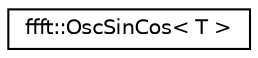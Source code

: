 digraph "Graphical Class Hierarchy"
{
  edge [fontname="Helvetica",fontsize="10",labelfontname="Helvetica",labelfontsize="10"];
  node [fontname="Helvetica",fontsize="10",shape=record];
  rankdir="LR";
  Node0 [label="ffft::OscSinCos\< T \>",height=0.2,width=0.4,color="black", fillcolor="white", style="filled",URL="$classffft_1_1OscSinCos.html"];
}

